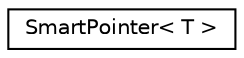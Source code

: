 digraph "Graphical Class Hierarchy"
{
  edge [fontname="Helvetica",fontsize="10",labelfontname="Helvetica",labelfontsize="10"];
  node [fontname="Helvetica",fontsize="10",shape=record];
  rankdir="LR";
  Node1 [label="SmartPointer\< T \>",height=0.2,width=0.4,color="black", fillcolor="white", style="filled",URL="$classSmartPointer.html"];
}
